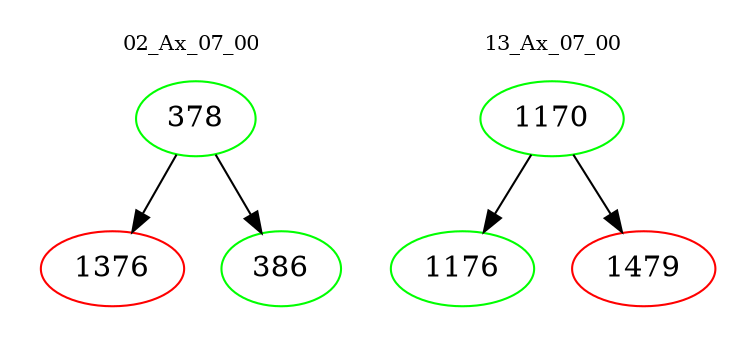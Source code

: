 digraph{
subgraph cluster_0 {
color = white
label = "02_Ax_07_00";
fontsize=10;
T0_378 [label="378", color="green"]
T0_378 -> T0_1376 [color="black"]
T0_1376 [label="1376", color="red"]
T0_378 -> T0_386 [color="black"]
T0_386 [label="386", color="green"]
}
subgraph cluster_1 {
color = white
label = "13_Ax_07_00";
fontsize=10;
T1_1170 [label="1170", color="green"]
T1_1170 -> T1_1176 [color="black"]
T1_1176 [label="1176", color="green"]
T1_1170 -> T1_1479 [color="black"]
T1_1479 [label="1479", color="red"]
}
}
